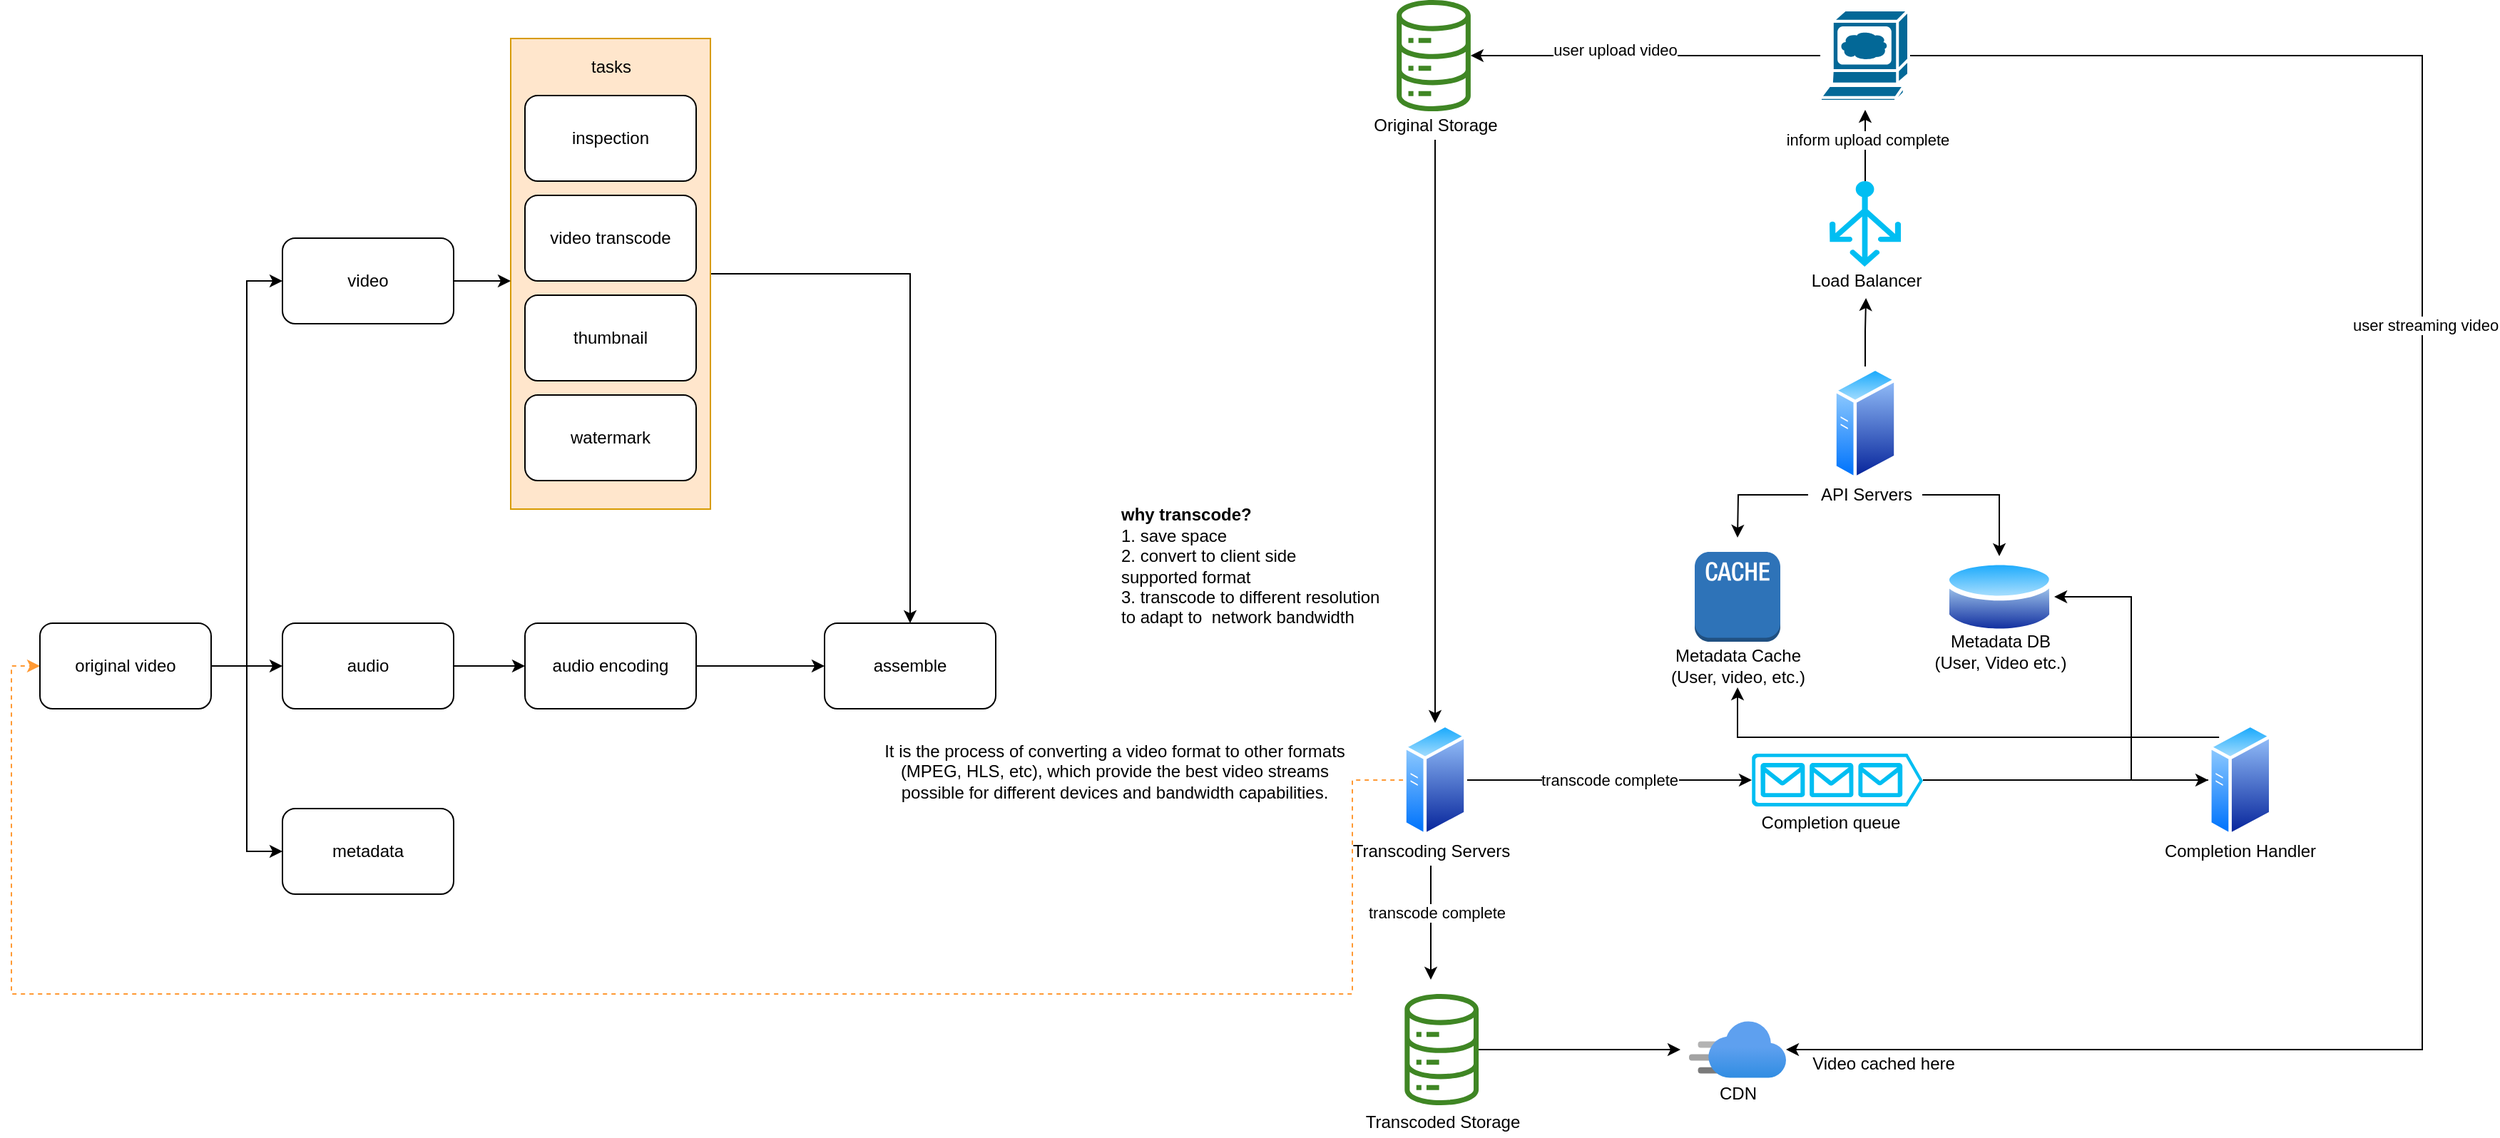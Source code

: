 <mxfile version="17.4.4" type="github">
  <diagram id="CR7cNoxMQPrypK98-xSv" name="Page-1">
    <mxGraphModel dx="2926" dy="1129" grid="1" gridSize="10" guides="1" tooltips="1" connect="1" arrows="1" fold="1" page="1" pageScale="1" pageWidth="850" pageHeight="1100" math="0" shadow="0">
      <root>
        <mxCell id="0" />
        <mxCell id="1" parent="0" />
        <mxCell id="STJx42TGYWszfsmB1ARa-63" style="edgeStyle=orthogonalEdgeStyle;rounded=0;orthogonalLoop=1;jettySize=auto;html=1;entryX=0.5;entryY=0;entryDx=0;entryDy=0;" edge="1" parent="1" source="STJx42TGYWszfsmB1ARa-61" target="STJx42TGYWszfsmB1ARa-46">
          <mxGeometry relative="1" as="geometry" />
        </mxCell>
        <mxCell id="STJx42TGYWszfsmB1ARa-61" value="" style="rounded=0;whiteSpace=wrap;html=1;fillColor=#ffe6cc;strokeColor=#d79b00;" vertex="1" parent="1">
          <mxGeometry x="-580" y="80" width="140" height="330" as="geometry" />
        </mxCell>
        <mxCell id="STJx42TGYWszfsmB1ARa-28" style="edgeStyle=orthogonalEdgeStyle;rounded=0;orthogonalLoop=1;jettySize=auto;html=1;" edge="1" parent="1" source="STJx42TGYWszfsmB1ARa-1" target="STJx42TGYWszfsmB1ARa-4">
          <mxGeometry relative="1" as="geometry" />
        </mxCell>
        <mxCell id="STJx42TGYWszfsmB1ARa-44" value="user upload video" style="edgeLabel;html=1;align=center;verticalAlign=middle;resizable=0;points=[];" vertex="1" connectable="0" parent="STJx42TGYWszfsmB1ARa-28">
          <mxGeometry x="0.175" y="-4" relative="1" as="geometry">
            <mxPoint as="offset" />
          </mxGeometry>
        </mxCell>
        <mxCell id="STJx42TGYWszfsmB1ARa-42" style="edgeStyle=orthogonalEdgeStyle;rounded=0;orthogonalLoop=1;jettySize=auto;html=1;" edge="1" parent="1" source="STJx42TGYWszfsmB1ARa-1" target="STJx42TGYWszfsmB1ARa-19">
          <mxGeometry relative="1" as="geometry">
            <Array as="points">
              <mxPoint x="760" y="92" />
              <mxPoint x="760" y="789" />
            </Array>
          </mxGeometry>
        </mxCell>
        <mxCell id="STJx42TGYWszfsmB1ARa-43" value="user streaming video" style="edgeLabel;html=1;align=center;verticalAlign=middle;resizable=0;points=[];" vertex="1" connectable="0" parent="STJx42TGYWszfsmB1ARa-42">
          <mxGeometry x="-0.27" y="2" relative="1" as="geometry">
            <mxPoint as="offset" />
          </mxGeometry>
        </mxCell>
        <mxCell id="STJx42TGYWszfsmB1ARa-1" value="" style="shape=mxgraph.cisco.computers_and_peripherals.web_browser;html=1;pointerEvents=1;dashed=0;fillColor=#036897;strokeColor=#ffffff;strokeWidth=2;verticalLabelPosition=bottom;verticalAlign=top;align=center;outlineConnect=0;" vertex="1" parent="1">
          <mxGeometry x="338" y="60" width="62" height="64" as="geometry" />
        </mxCell>
        <mxCell id="STJx42TGYWszfsmB1ARa-4" value="" style="sketch=0;outlineConnect=0;fontColor=#232F3E;gradientColor=none;fillColor=#3F8624;strokeColor=none;dashed=0;verticalLabelPosition=bottom;verticalAlign=top;align=center;html=1;fontSize=12;fontStyle=0;aspect=fixed;pointerEvents=1;shape=mxgraph.aws4.iot_analytics_data_store;" vertex="1" parent="1">
          <mxGeometry x="40" y="53" width="54" height="78" as="geometry" />
        </mxCell>
        <mxCell id="STJx42TGYWszfsmB1ARa-39" style="edgeStyle=orthogonalEdgeStyle;rounded=0;orthogonalLoop=1;jettySize=auto;html=1;" edge="1" parent="1" source="STJx42TGYWszfsmB1ARa-5">
          <mxGeometry relative="1" as="geometry">
            <mxPoint x="369.5" y="130" as="targetPoint" />
          </mxGeometry>
        </mxCell>
        <mxCell id="STJx42TGYWszfsmB1ARa-41" value="inform upload complete" style="edgeLabel;html=1;align=center;verticalAlign=middle;resizable=0;points=[];" vertex="1" connectable="0" parent="STJx42TGYWszfsmB1ARa-39">
          <mxGeometry x="0.16" relative="1" as="geometry">
            <mxPoint x="1" as="offset" />
          </mxGeometry>
        </mxCell>
        <mxCell id="STJx42TGYWszfsmB1ARa-5" value="" style="verticalLabelPosition=bottom;html=1;verticalAlign=top;align=center;strokeColor=none;fillColor=#00BEF2;shape=mxgraph.azure.load_balancer_generic;pointerEvents=1;" vertex="1" parent="1">
          <mxGeometry x="344.5" y="180" width="50" height="60" as="geometry" />
        </mxCell>
        <mxCell id="STJx42TGYWszfsmB1ARa-6" value="" style="outlineConnect=0;dashed=0;verticalLabelPosition=bottom;verticalAlign=top;align=center;html=1;shape=mxgraph.aws3.cache_node;fillColor=#2E73B8;gradientColor=none;" vertex="1" parent="1">
          <mxGeometry x="250" y="440" width="60" height="63" as="geometry" />
        </mxCell>
        <mxCell id="STJx42TGYWszfsmB1ARa-7" value="" style="aspect=fixed;perimeter=ellipsePerimeter;html=1;align=center;shadow=0;dashed=0;spacingTop=3;image;image=img/lib/active_directory/database.svg;" vertex="1" parent="1">
          <mxGeometry x="425" y="443" width="77.03" height="57" as="geometry" />
        </mxCell>
        <mxCell id="STJx42TGYWszfsmB1ARa-32" value="transcode complete" style="edgeStyle=orthogonalEdgeStyle;rounded=0;orthogonalLoop=1;jettySize=auto;html=1;entryX=0;entryY=0.5;entryDx=0;entryDy=0;entryPerimeter=0;" edge="1" parent="1" source="STJx42TGYWszfsmB1ARa-8" target="STJx42TGYWszfsmB1ARa-10">
          <mxGeometry relative="1" as="geometry" />
        </mxCell>
        <mxCell id="STJx42TGYWszfsmB1ARa-64" style="edgeStyle=orthogonalEdgeStyle;rounded=0;orthogonalLoop=1;jettySize=auto;html=1;entryX=0;entryY=0.5;entryDx=0;entryDy=0;dashed=1;strokeColor=#FF9933;" edge="1" parent="1" source="STJx42TGYWszfsmB1ARa-8" target="STJx42TGYWszfsmB1ARa-45">
          <mxGeometry relative="1" as="geometry">
            <Array as="points">
              <mxPoint x="10" y="600" />
              <mxPoint x="10" y="750" />
              <mxPoint x="-930" y="750" />
              <mxPoint x="-930" y="520" />
            </Array>
          </mxGeometry>
        </mxCell>
        <mxCell id="STJx42TGYWszfsmB1ARa-8" value="" style="aspect=fixed;perimeter=ellipsePerimeter;html=1;align=center;shadow=0;dashed=0;spacingTop=3;image;image=img/lib/active_directory/generic_server.svg;" vertex="1" parent="1">
          <mxGeometry x="45.6" y="560" width="44.8" height="80" as="geometry" />
        </mxCell>
        <mxCell id="STJx42TGYWszfsmB1ARa-31" style="edgeStyle=orthogonalEdgeStyle;rounded=0;orthogonalLoop=1;jettySize=auto;html=1;" edge="1" parent="1" source="STJx42TGYWszfsmB1ARa-9">
          <mxGeometry relative="1" as="geometry">
            <mxPoint x="240" y="789" as="targetPoint" />
          </mxGeometry>
        </mxCell>
        <mxCell id="STJx42TGYWszfsmB1ARa-9" value="" style="sketch=0;outlineConnect=0;fontColor=#232F3E;gradientColor=none;fillColor=#3F8624;strokeColor=none;dashed=0;verticalLabelPosition=bottom;verticalAlign=top;align=center;html=1;fontSize=12;fontStyle=0;aspect=fixed;pointerEvents=1;shape=mxgraph.aws4.iot_analytics_data_store;" vertex="1" parent="1">
          <mxGeometry x="45.6" y="750" width="54" height="78" as="geometry" />
        </mxCell>
        <mxCell id="STJx42TGYWszfsmB1ARa-33" style="edgeStyle=orthogonalEdgeStyle;rounded=0;orthogonalLoop=1;jettySize=auto;html=1;entryX=0;entryY=0.5;entryDx=0;entryDy=0;" edge="1" parent="1" source="STJx42TGYWszfsmB1ARa-10" target="STJx42TGYWszfsmB1ARa-12">
          <mxGeometry relative="1" as="geometry" />
        </mxCell>
        <mxCell id="STJx42TGYWszfsmB1ARa-10" value="" style="verticalLabelPosition=bottom;html=1;verticalAlign=top;align=center;strokeColor=none;fillColor=#00BEF2;shape=mxgraph.azure.queue_generic;pointerEvents=1;" vertex="1" parent="1">
          <mxGeometry x="290" y="581.5" width="120" height="37" as="geometry" />
        </mxCell>
        <mxCell id="STJx42TGYWszfsmB1ARa-34" style="edgeStyle=orthogonalEdgeStyle;rounded=0;orthogonalLoop=1;jettySize=auto;html=1;entryX=1;entryY=0.5;entryDx=0;entryDy=0;" edge="1" parent="1" source="STJx42TGYWszfsmB1ARa-12" target="STJx42TGYWszfsmB1ARa-7">
          <mxGeometry relative="1" as="geometry" />
        </mxCell>
        <mxCell id="STJx42TGYWszfsmB1ARa-35" style="edgeStyle=orthogonalEdgeStyle;rounded=0;orthogonalLoop=1;jettySize=auto;html=1;" edge="1" parent="1" source="STJx42TGYWszfsmB1ARa-12" target="STJx42TGYWszfsmB1ARa-21">
          <mxGeometry relative="1" as="geometry">
            <Array as="points">
              <mxPoint x="280" y="570" />
            </Array>
          </mxGeometry>
        </mxCell>
        <mxCell id="STJx42TGYWszfsmB1ARa-12" value="" style="aspect=fixed;perimeter=ellipsePerimeter;html=1;align=center;shadow=0;dashed=0;spacingTop=3;image;image=img/lib/active_directory/generic_server.svg;" vertex="1" parent="1">
          <mxGeometry x="610" y="560" width="44.8" height="80" as="geometry" />
        </mxCell>
        <mxCell id="STJx42TGYWszfsmB1ARa-38" style="edgeStyle=orthogonalEdgeStyle;rounded=0;orthogonalLoop=1;jettySize=auto;html=1;entryX=0.506;entryY=1.1;entryDx=0;entryDy=0;entryPerimeter=0;" edge="1" parent="1" source="STJx42TGYWszfsmB1ARa-13" target="STJx42TGYWszfsmB1ARa-24">
          <mxGeometry relative="1" as="geometry" />
        </mxCell>
        <mxCell id="STJx42TGYWszfsmB1ARa-13" value="" style="aspect=fixed;perimeter=ellipsePerimeter;html=1;align=center;shadow=0;dashed=0;spacingTop=3;image;image=img/lib/active_directory/generic_server.svg;" vertex="1" parent="1">
          <mxGeometry x="347.1" y="310" width="44.8" height="80" as="geometry" />
        </mxCell>
        <mxCell id="STJx42TGYWszfsmB1ARa-29" style="edgeStyle=orthogonalEdgeStyle;rounded=0;orthogonalLoop=1;jettySize=auto;html=1;entryX=0.5;entryY=0;entryDx=0;entryDy=0;" edge="1" parent="1" source="STJx42TGYWszfsmB1ARa-14" target="STJx42TGYWszfsmB1ARa-8">
          <mxGeometry relative="1" as="geometry" />
        </mxCell>
        <mxCell id="STJx42TGYWszfsmB1ARa-14" value="Original Storage" style="text;html=1;align=center;verticalAlign=middle;resizable=0;points=[];autosize=1;strokeColor=none;fillColor=none;" vertex="1" parent="1">
          <mxGeometry x="18" y="131" width="100" height="20" as="geometry" />
        </mxCell>
        <mxCell id="STJx42TGYWszfsmB1ARa-30" style="edgeStyle=orthogonalEdgeStyle;rounded=0;orthogonalLoop=1;jettySize=auto;html=1;" edge="1" parent="1" source="STJx42TGYWszfsmB1ARa-15">
          <mxGeometry relative="1" as="geometry">
            <mxPoint x="65" y="740" as="targetPoint" />
          </mxGeometry>
        </mxCell>
        <mxCell id="STJx42TGYWszfsmB1ARa-40" value="transcode complete" style="edgeLabel;html=1;align=center;verticalAlign=middle;resizable=0;points=[];" vertex="1" connectable="0" parent="STJx42TGYWszfsmB1ARa-30">
          <mxGeometry x="-0.175" y="4" relative="1" as="geometry">
            <mxPoint as="offset" />
          </mxGeometry>
        </mxCell>
        <mxCell id="STJx42TGYWszfsmB1ARa-15" value="Transcoding Servers" style="text;html=1;align=center;verticalAlign=middle;resizable=0;points=[];autosize=1;strokeColor=none;fillColor=none;" vertex="1" parent="1">
          <mxGeometry y="640" width="130" height="20" as="geometry" />
        </mxCell>
        <mxCell id="STJx42TGYWszfsmB1ARa-16" value="Transcoded Storage" style="text;html=1;align=center;verticalAlign=middle;resizable=0;points=[];autosize=1;strokeColor=none;fillColor=none;" vertex="1" parent="1">
          <mxGeometry x="12.6" y="830" width="120" height="20" as="geometry" />
        </mxCell>
        <mxCell id="STJx42TGYWszfsmB1ARa-17" value="Completion queue" style="text;html=1;align=center;verticalAlign=middle;resizable=0;points=[];autosize=1;strokeColor=none;fillColor=none;" vertex="1" parent="1">
          <mxGeometry x="290" y="620" width="110" height="20" as="geometry" />
        </mxCell>
        <mxCell id="STJx42TGYWszfsmB1ARa-18" value="Completion Handler" style="text;html=1;align=center;verticalAlign=middle;resizable=0;points=[];autosize=1;strokeColor=none;fillColor=none;" vertex="1" parent="1">
          <mxGeometry x="572.4" y="640" width="120" height="20" as="geometry" />
        </mxCell>
        <mxCell id="STJx42TGYWszfsmB1ARa-19" value="" style="aspect=fixed;html=1;points=[];align=center;image;fontSize=12;image=img/lib/azure2/app_services/CDN_Profiles.svg;" vertex="1" parent="1">
          <mxGeometry x="246" y="769" width="68" height="40" as="geometry" />
        </mxCell>
        <mxCell id="STJx42TGYWszfsmB1ARa-20" value="CDN" style="text;html=1;align=center;verticalAlign=middle;resizable=0;points=[];autosize=1;strokeColor=none;fillColor=none;" vertex="1" parent="1">
          <mxGeometry x="260" y="810" width="40" height="20" as="geometry" />
        </mxCell>
        <mxCell id="STJx42TGYWszfsmB1ARa-21" value="Metadata Cache&lt;br&gt;(User, video, etc.)" style="text;html=1;align=center;verticalAlign=middle;resizable=0;points=[];autosize=1;strokeColor=none;fillColor=none;" vertex="1" parent="1">
          <mxGeometry x="225" y="505" width="110" height="30" as="geometry" />
        </mxCell>
        <mxCell id="STJx42TGYWszfsmB1ARa-22" value="Metadata DB &lt;br&gt;(User, Video etc.)" style="text;html=1;align=center;verticalAlign=middle;resizable=0;points=[];autosize=1;strokeColor=none;fillColor=none;" vertex="1" parent="1">
          <mxGeometry x="408.52" y="495" width="110" height="30" as="geometry" />
        </mxCell>
        <mxCell id="STJx42TGYWszfsmB1ARa-36" style="edgeStyle=orthogonalEdgeStyle;rounded=0;orthogonalLoop=1;jettySize=auto;html=1;" edge="1" parent="1" source="STJx42TGYWszfsmB1ARa-23">
          <mxGeometry relative="1" as="geometry">
            <mxPoint x="280" y="430" as="targetPoint" />
          </mxGeometry>
        </mxCell>
        <mxCell id="STJx42TGYWszfsmB1ARa-37" style="edgeStyle=orthogonalEdgeStyle;rounded=0;orthogonalLoop=1;jettySize=auto;html=1;entryX=0.5;entryY=0;entryDx=0;entryDy=0;" edge="1" parent="1" source="STJx42TGYWszfsmB1ARa-23" target="STJx42TGYWszfsmB1ARa-7">
          <mxGeometry relative="1" as="geometry" />
        </mxCell>
        <mxCell id="STJx42TGYWszfsmB1ARa-23" value="API Servers" style="text;html=1;align=center;verticalAlign=middle;resizable=0;points=[];autosize=1;strokeColor=none;fillColor=none;" vertex="1" parent="1">
          <mxGeometry x="329.5" y="390" width="80" height="20" as="geometry" />
        </mxCell>
        <mxCell id="STJx42TGYWszfsmB1ARa-24" value="Load Balancer" style="text;html=1;align=center;verticalAlign=middle;resizable=0;points=[];autosize=1;strokeColor=none;fillColor=none;" vertex="1" parent="1">
          <mxGeometry x="324.5" y="240" width="90" height="20" as="geometry" />
        </mxCell>
        <mxCell id="STJx42TGYWszfsmB1ARa-26" value="It is the process of converting a video format to other formats &lt;br&gt;(MPEG, HLS, etc), which provide the best video streams &lt;br&gt;possible for different devices and bandwidth capabilities." style="text;html=1;align=center;verticalAlign=middle;resizable=0;points=[];autosize=1;strokeColor=none;fillColor=none;" vertex="1" parent="1">
          <mxGeometry x="-327.4" y="568.5" width="340" height="50" as="geometry" />
        </mxCell>
        <mxCell id="STJx42TGYWszfsmB1ARa-27" value="Video cached here" style="text;html=1;align=center;verticalAlign=middle;resizable=0;points=[];autosize=1;strokeColor=none;fillColor=none;" vertex="1" parent="1">
          <mxGeometry x="322" y="789" width="120" height="20" as="geometry" />
        </mxCell>
        <mxCell id="STJx42TGYWszfsmB1ARa-55" style="edgeStyle=orthogonalEdgeStyle;rounded=0;orthogonalLoop=1;jettySize=auto;html=1;entryX=0;entryY=0.5;entryDx=0;entryDy=0;" edge="1" parent="1" source="STJx42TGYWszfsmB1ARa-45" target="STJx42TGYWszfsmB1ARa-48">
          <mxGeometry relative="1" as="geometry" />
        </mxCell>
        <mxCell id="STJx42TGYWszfsmB1ARa-56" style="edgeStyle=orthogonalEdgeStyle;rounded=0;orthogonalLoop=1;jettySize=auto;html=1;entryX=0;entryY=0.5;entryDx=0;entryDy=0;" edge="1" parent="1" source="STJx42TGYWszfsmB1ARa-45" target="STJx42TGYWszfsmB1ARa-54">
          <mxGeometry relative="1" as="geometry" />
        </mxCell>
        <mxCell id="STJx42TGYWszfsmB1ARa-57" style="edgeStyle=orthogonalEdgeStyle;rounded=0;orthogonalLoop=1;jettySize=auto;html=1;entryX=0;entryY=0.5;entryDx=0;entryDy=0;" edge="1" parent="1" source="STJx42TGYWszfsmB1ARa-45" target="STJx42TGYWszfsmB1ARa-47">
          <mxGeometry relative="1" as="geometry" />
        </mxCell>
        <mxCell id="STJx42TGYWszfsmB1ARa-45" value="original video" style="rounded=1;whiteSpace=wrap;html=1;" vertex="1" parent="1">
          <mxGeometry x="-910" y="490" width="120" height="60" as="geometry" />
        </mxCell>
        <mxCell id="STJx42TGYWszfsmB1ARa-46" value="assemble" style="rounded=1;whiteSpace=wrap;html=1;" vertex="1" parent="1">
          <mxGeometry x="-360" y="490" width="120" height="60" as="geometry" />
        </mxCell>
        <mxCell id="STJx42TGYWszfsmB1ARa-47" value="metadata" style="rounded=1;whiteSpace=wrap;html=1;" vertex="1" parent="1">
          <mxGeometry x="-740" y="620" width="120" height="60" as="geometry" />
        </mxCell>
        <mxCell id="STJx42TGYWszfsmB1ARa-58" style="edgeStyle=orthogonalEdgeStyle;rounded=0;orthogonalLoop=1;jettySize=auto;html=1;entryX=0;entryY=0.5;entryDx=0;entryDy=0;" edge="1" parent="1" source="STJx42TGYWszfsmB1ARa-48" target="STJx42TGYWszfsmB1ARa-49">
          <mxGeometry relative="1" as="geometry" />
        </mxCell>
        <mxCell id="STJx42TGYWszfsmB1ARa-48" value="audio" style="rounded=1;whiteSpace=wrap;html=1;" vertex="1" parent="1">
          <mxGeometry x="-740" y="490" width="120" height="60" as="geometry" />
        </mxCell>
        <mxCell id="STJx42TGYWszfsmB1ARa-59" style="edgeStyle=orthogonalEdgeStyle;rounded=0;orthogonalLoop=1;jettySize=auto;html=1;entryX=0;entryY=0.5;entryDx=0;entryDy=0;" edge="1" parent="1" source="STJx42TGYWszfsmB1ARa-49" target="STJx42TGYWszfsmB1ARa-46">
          <mxGeometry relative="1" as="geometry" />
        </mxCell>
        <mxCell id="STJx42TGYWszfsmB1ARa-49" value="audio encoding" style="rounded=1;whiteSpace=wrap;html=1;" vertex="1" parent="1">
          <mxGeometry x="-570" y="490" width="120" height="60" as="geometry" />
        </mxCell>
        <mxCell id="STJx42TGYWszfsmB1ARa-50" value="watermark" style="rounded=1;whiteSpace=wrap;html=1;" vertex="1" parent="1">
          <mxGeometry x="-570" y="330" width="120" height="60" as="geometry" />
        </mxCell>
        <mxCell id="STJx42TGYWszfsmB1ARa-51" value="thumbnail" style="rounded=1;whiteSpace=wrap;html=1;" vertex="1" parent="1">
          <mxGeometry x="-570" y="260" width="120" height="60" as="geometry" />
        </mxCell>
        <mxCell id="STJx42TGYWszfsmB1ARa-52" value="video transcode" style="rounded=1;whiteSpace=wrap;html=1;" vertex="1" parent="1">
          <mxGeometry x="-570" y="190" width="120" height="60" as="geometry" />
        </mxCell>
        <mxCell id="STJx42TGYWszfsmB1ARa-53" value="inspection" style="rounded=1;whiteSpace=wrap;html=1;" vertex="1" parent="1">
          <mxGeometry x="-570" y="120" width="120" height="60" as="geometry" />
        </mxCell>
        <mxCell id="STJx42TGYWszfsmB1ARa-60" style="edgeStyle=orthogonalEdgeStyle;rounded=0;orthogonalLoop=1;jettySize=auto;html=1;" edge="1" parent="1" source="STJx42TGYWszfsmB1ARa-54">
          <mxGeometry relative="1" as="geometry">
            <mxPoint x="-580" y="250" as="targetPoint" />
          </mxGeometry>
        </mxCell>
        <mxCell id="STJx42TGYWszfsmB1ARa-54" value="video" style="rounded=1;whiteSpace=wrap;html=1;" vertex="1" parent="1">
          <mxGeometry x="-740" y="220" width="120" height="60" as="geometry" />
        </mxCell>
        <mxCell id="STJx42TGYWszfsmB1ARa-62" value="tasks" style="text;html=1;align=center;verticalAlign=middle;resizable=0;points=[];autosize=1;strokeColor=none;fillColor=none;" vertex="1" parent="1">
          <mxGeometry x="-530" y="90" width="40" height="20" as="geometry" />
        </mxCell>
        <mxCell id="STJx42TGYWszfsmB1ARa-65" value="&lt;b&gt;why transcode?&lt;/b&gt;&lt;br&gt;1. save space&lt;br&gt;2. convert to client side &lt;br&gt;supported format&lt;br&gt;3. transcode to different resolution &lt;br&gt;to adapt to&amp;nbsp; network bandwidth" style="text;html=1;align=left;verticalAlign=middle;resizable=0;points=[];autosize=1;strokeColor=none;fillColor=none;" vertex="1" parent="1">
          <mxGeometry x="-154.4" y="405" width="200" height="90" as="geometry" />
        </mxCell>
      </root>
    </mxGraphModel>
  </diagram>
</mxfile>
